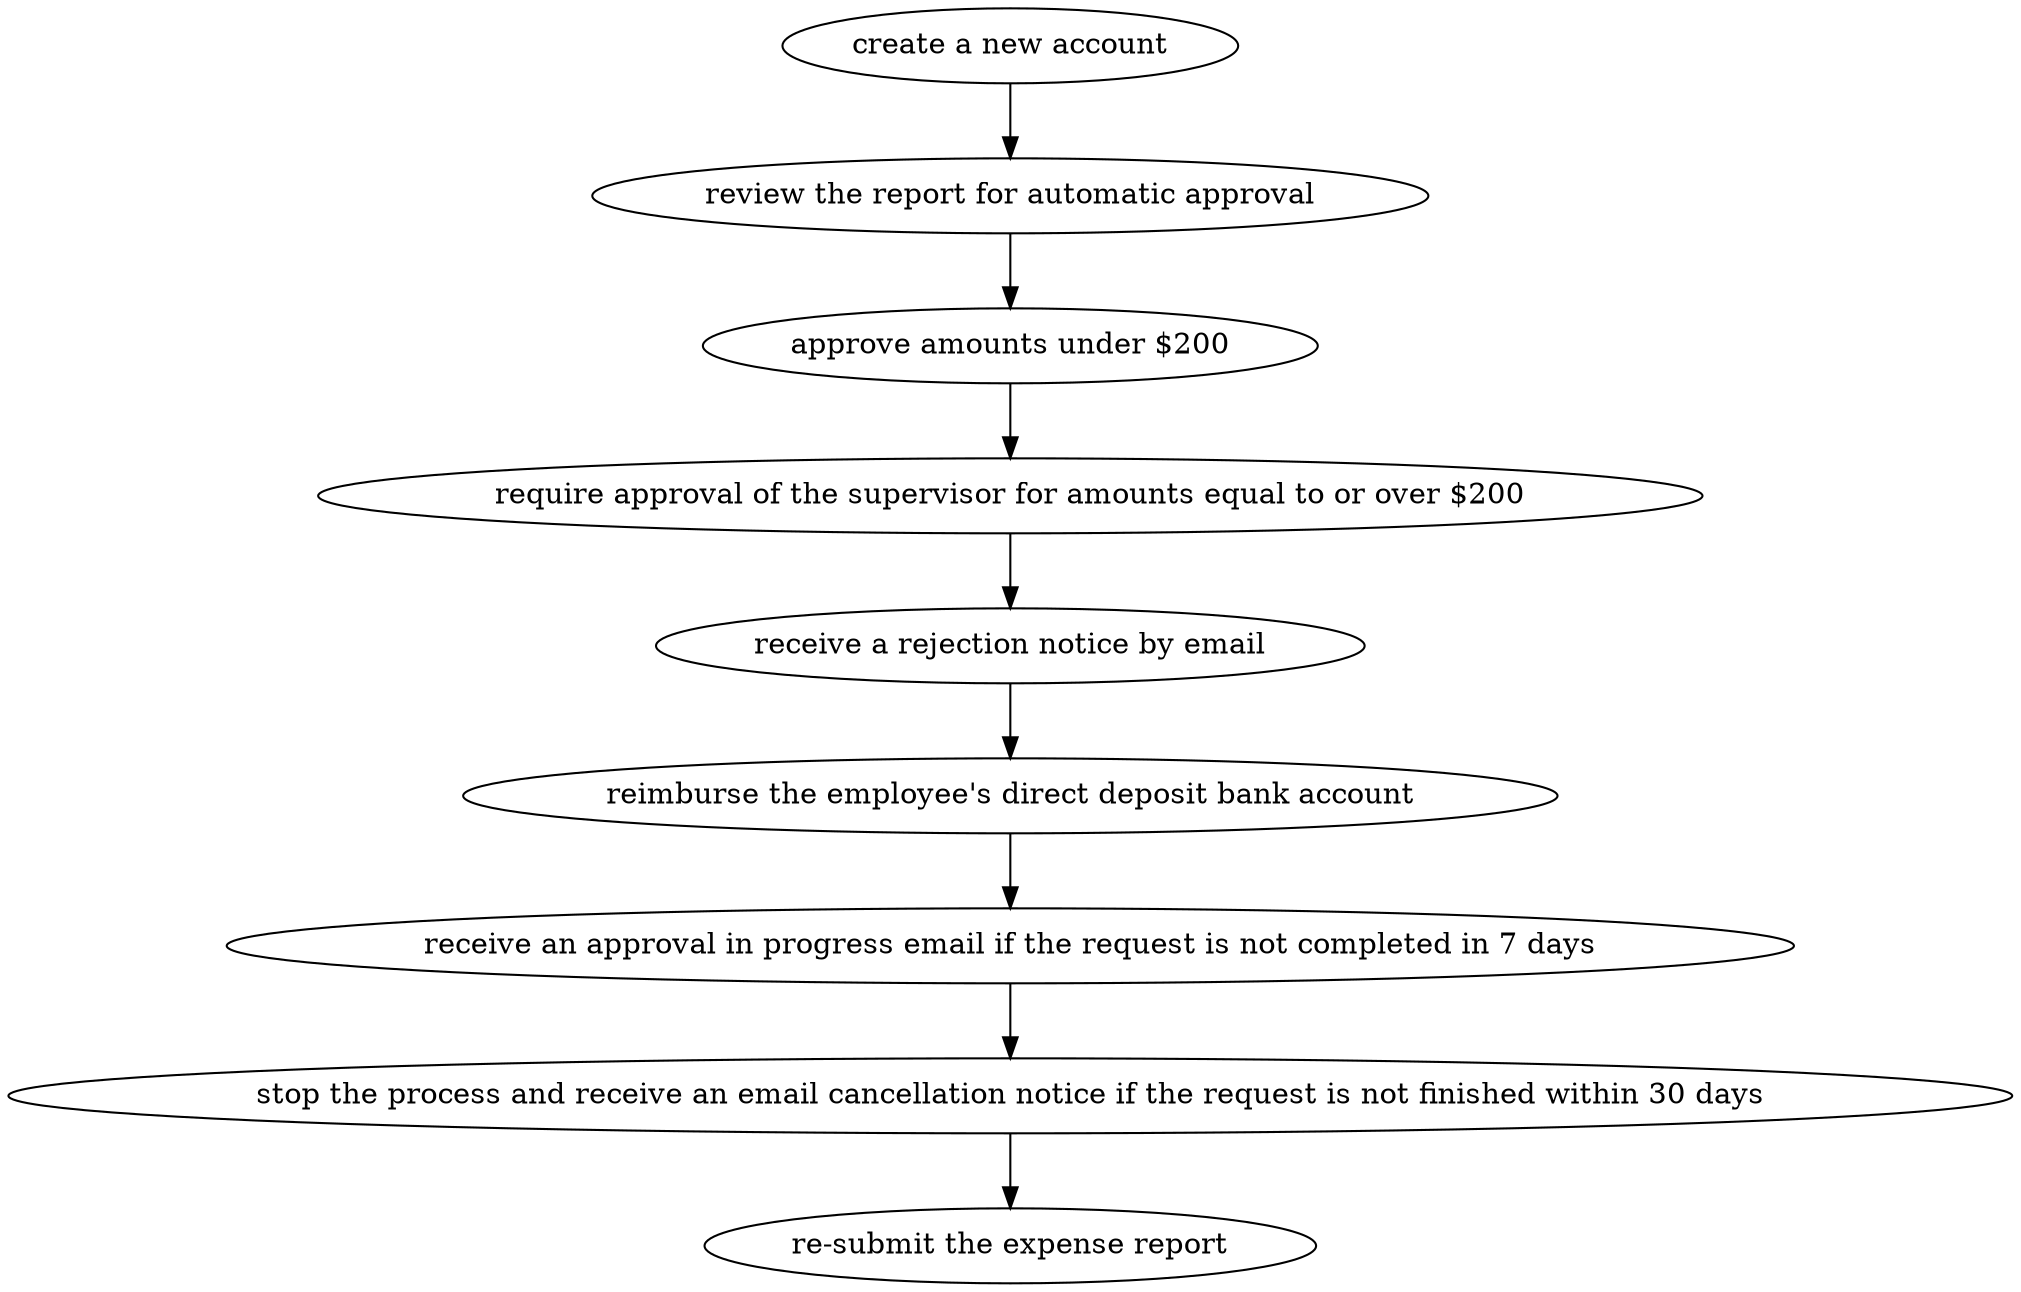 strict digraph "doc-9.5" {
	graph [name="doc-9.5"];
	"create a new account"	[attrs="{'type': 'Activity', 'label': 'create a new account'}"];
	"review the report for automatic approval"	[attrs="{'type': 'Activity', 'label': 'review the report for automatic approval'}"];
	"create a new account" -> "review the report for automatic approval"	[attrs="{'type': 'flow', 'label': 'flow'}"];
	"approve amounts under $200"	[attrs="{'type': 'Activity', 'label': 'approve amounts under $200'}"];
	"review the report for automatic approval" -> "approve amounts under $200"	[attrs="{'type': 'flow', 'label': 'flow'}"];
	"require approval of the supervisor for amounts equal to or over $200"	[attrs="{'type': 'Activity', 'label': 'require approval of the supervisor for amounts equal to or over $200'}"];
	"approve amounts under $200" -> "require approval of the supervisor for amounts equal to or over $200"	[attrs="{'type': 'flow', 'label': 'flow'}"];
	"receive a rejection notice by email"	[attrs="{'type': 'Activity', 'label': 'receive a rejection notice by email'}"];
	"require approval of the supervisor for amounts equal to or over $200" -> "receive a rejection notice by email"	[attrs="{'type': 'flow', 'label': 'flow'}"];
	"reimburse the employee's direct deposit bank account"	[attrs="{'type': 'Activity', 'label': \"reimburse the employee's direct deposit bank account\"}"];
	"receive a rejection notice by email" -> "reimburse the employee's direct deposit bank account"	[attrs="{'type': 'flow', 'label': 'flow'}"];
	"receive an approval in progress email if the request is not completed in 7 days"	[attrs="{'type': 'Activity', 'label': 'receive an approval in progress email if the request is not completed in 7 days'}"];
	"reimburse the employee's direct deposit bank account" -> "receive an approval in progress email if the request is not completed in 7 days"	[attrs="{'type': 'flow', 'label': 'flow'}"];
	"stop the process and receive an email cancellation notice if the request is not finished within 30 days"	[attrs="{'type': 'Activity', 'label': 'stop the process and receive an email cancellation notice if the request is not finished within 30 \
days'}"];
	"receive an approval in progress email if the request is not completed in 7 days" -> "stop the process and receive an email cancellation notice if the request is not finished within 30 days"	[attrs="{'type': 'flow', 'label': 'flow'}"];
	"re-submit the expense report"	[attrs="{'type': 'Activity', 'label': 're-submit the expense report'}"];
	"stop the process and receive an email cancellation notice if the request is not finished within 30 days" -> "re-submit the expense report"	[attrs="{'type': 'flow', 'label': 'flow'}"];
}
